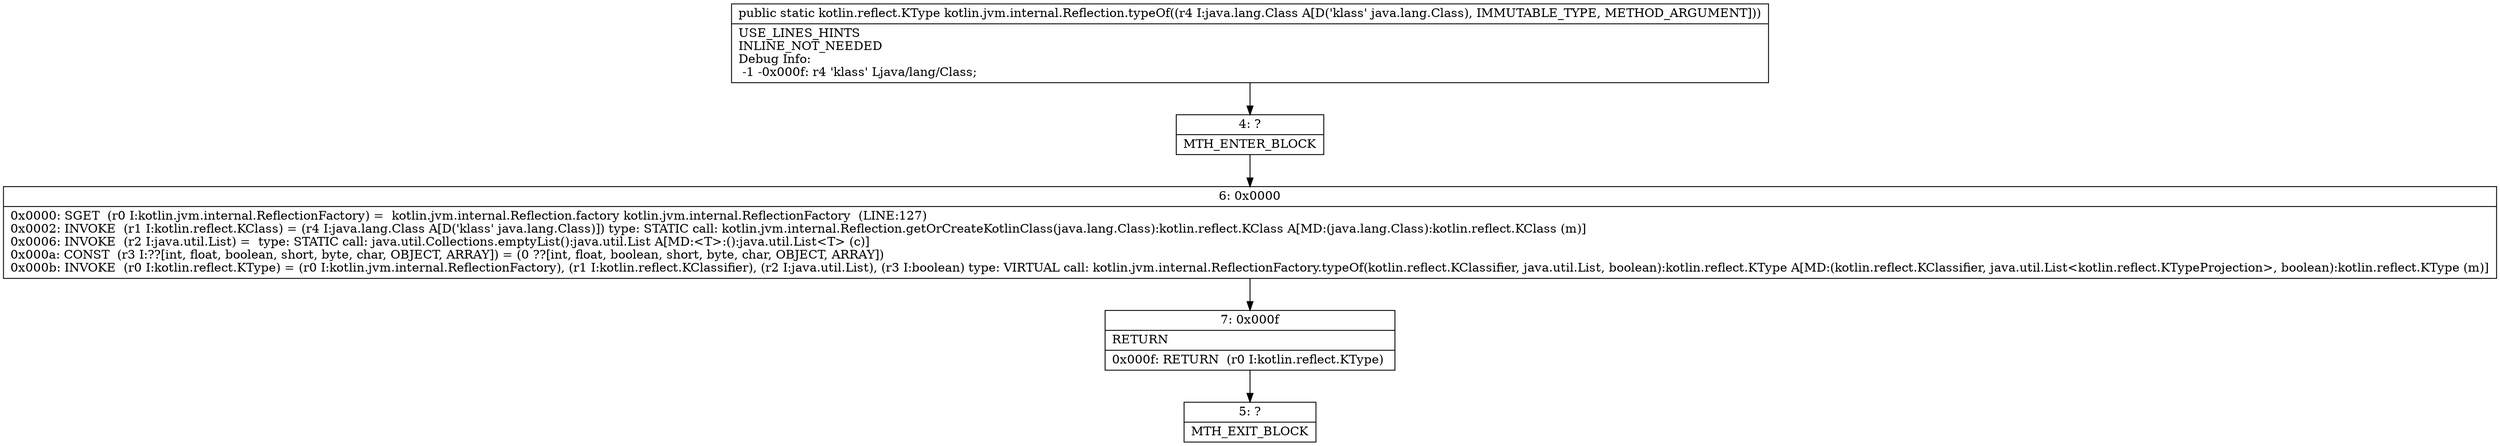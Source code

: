 digraph "CFG forkotlin.jvm.internal.Reflection.typeOf(Ljava\/lang\/Class;)Lkotlin\/reflect\/KType;" {
Node_4 [shape=record,label="{4\:\ ?|MTH_ENTER_BLOCK\l}"];
Node_6 [shape=record,label="{6\:\ 0x0000|0x0000: SGET  (r0 I:kotlin.jvm.internal.ReflectionFactory) =  kotlin.jvm.internal.Reflection.factory kotlin.jvm.internal.ReflectionFactory  (LINE:127)\l0x0002: INVOKE  (r1 I:kotlin.reflect.KClass) = (r4 I:java.lang.Class A[D('klass' java.lang.Class)]) type: STATIC call: kotlin.jvm.internal.Reflection.getOrCreateKotlinClass(java.lang.Class):kotlin.reflect.KClass A[MD:(java.lang.Class):kotlin.reflect.KClass (m)]\l0x0006: INVOKE  (r2 I:java.util.List) =  type: STATIC call: java.util.Collections.emptyList():java.util.List A[MD:\<T\>:():java.util.List\<T\> (c)]\l0x000a: CONST  (r3 I:??[int, float, boolean, short, byte, char, OBJECT, ARRAY]) = (0 ??[int, float, boolean, short, byte, char, OBJECT, ARRAY]) \l0x000b: INVOKE  (r0 I:kotlin.reflect.KType) = (r0 I:kotlin.jvm.internal.ReflectionFactory), (r1 I:kotlin.reflect.KClassifier), (r2 I:java.util.List), (r3 I:boolean) type: VIRTUAL call: kotlin.jvm.internal.ReflectionFactory.typeOf(kotlin.reflect.KClassifier, java.util.List, boolean):kotlin.reflect.KType A[MD:(kotlin.reflect.KClassifier, java.util.List\<kotlin.reflect.KTypeProjection\>, boolean):kotlin.reflect.KType (m)]\l}"];
Node_7 [shape=record,label="{7\:\ 0x000f|RETURN\l|0x000f: RETURN  (r0 I:kotlin.reflect.KType) \l}"];
Node_5 [shape=record,label="{5\:\ ?|MTH_EXIT_BLOCK\l}"];
MethodNode[shape=record,label="{public static kotlin.reflect.KType kotlin.jvm.internal.Reflection.typeOf((r4 I:java.lang.Class A[D('klass' java.lang.Class), IMMUTABLE_TYPE, METHOD_ARGUMENT]))  | USE_LINES_HINTS\lINLINE_NOT_NEEDED\lDebug Info:\l  \-1 \-0x000f: r4 'klass' Ljava\/lang\/Class;\l}"];
MethodNode -> Node_4;Node_4 -> Node_6;
Node_6 -> Node_7;
Node_7 -> Node_5;
}

